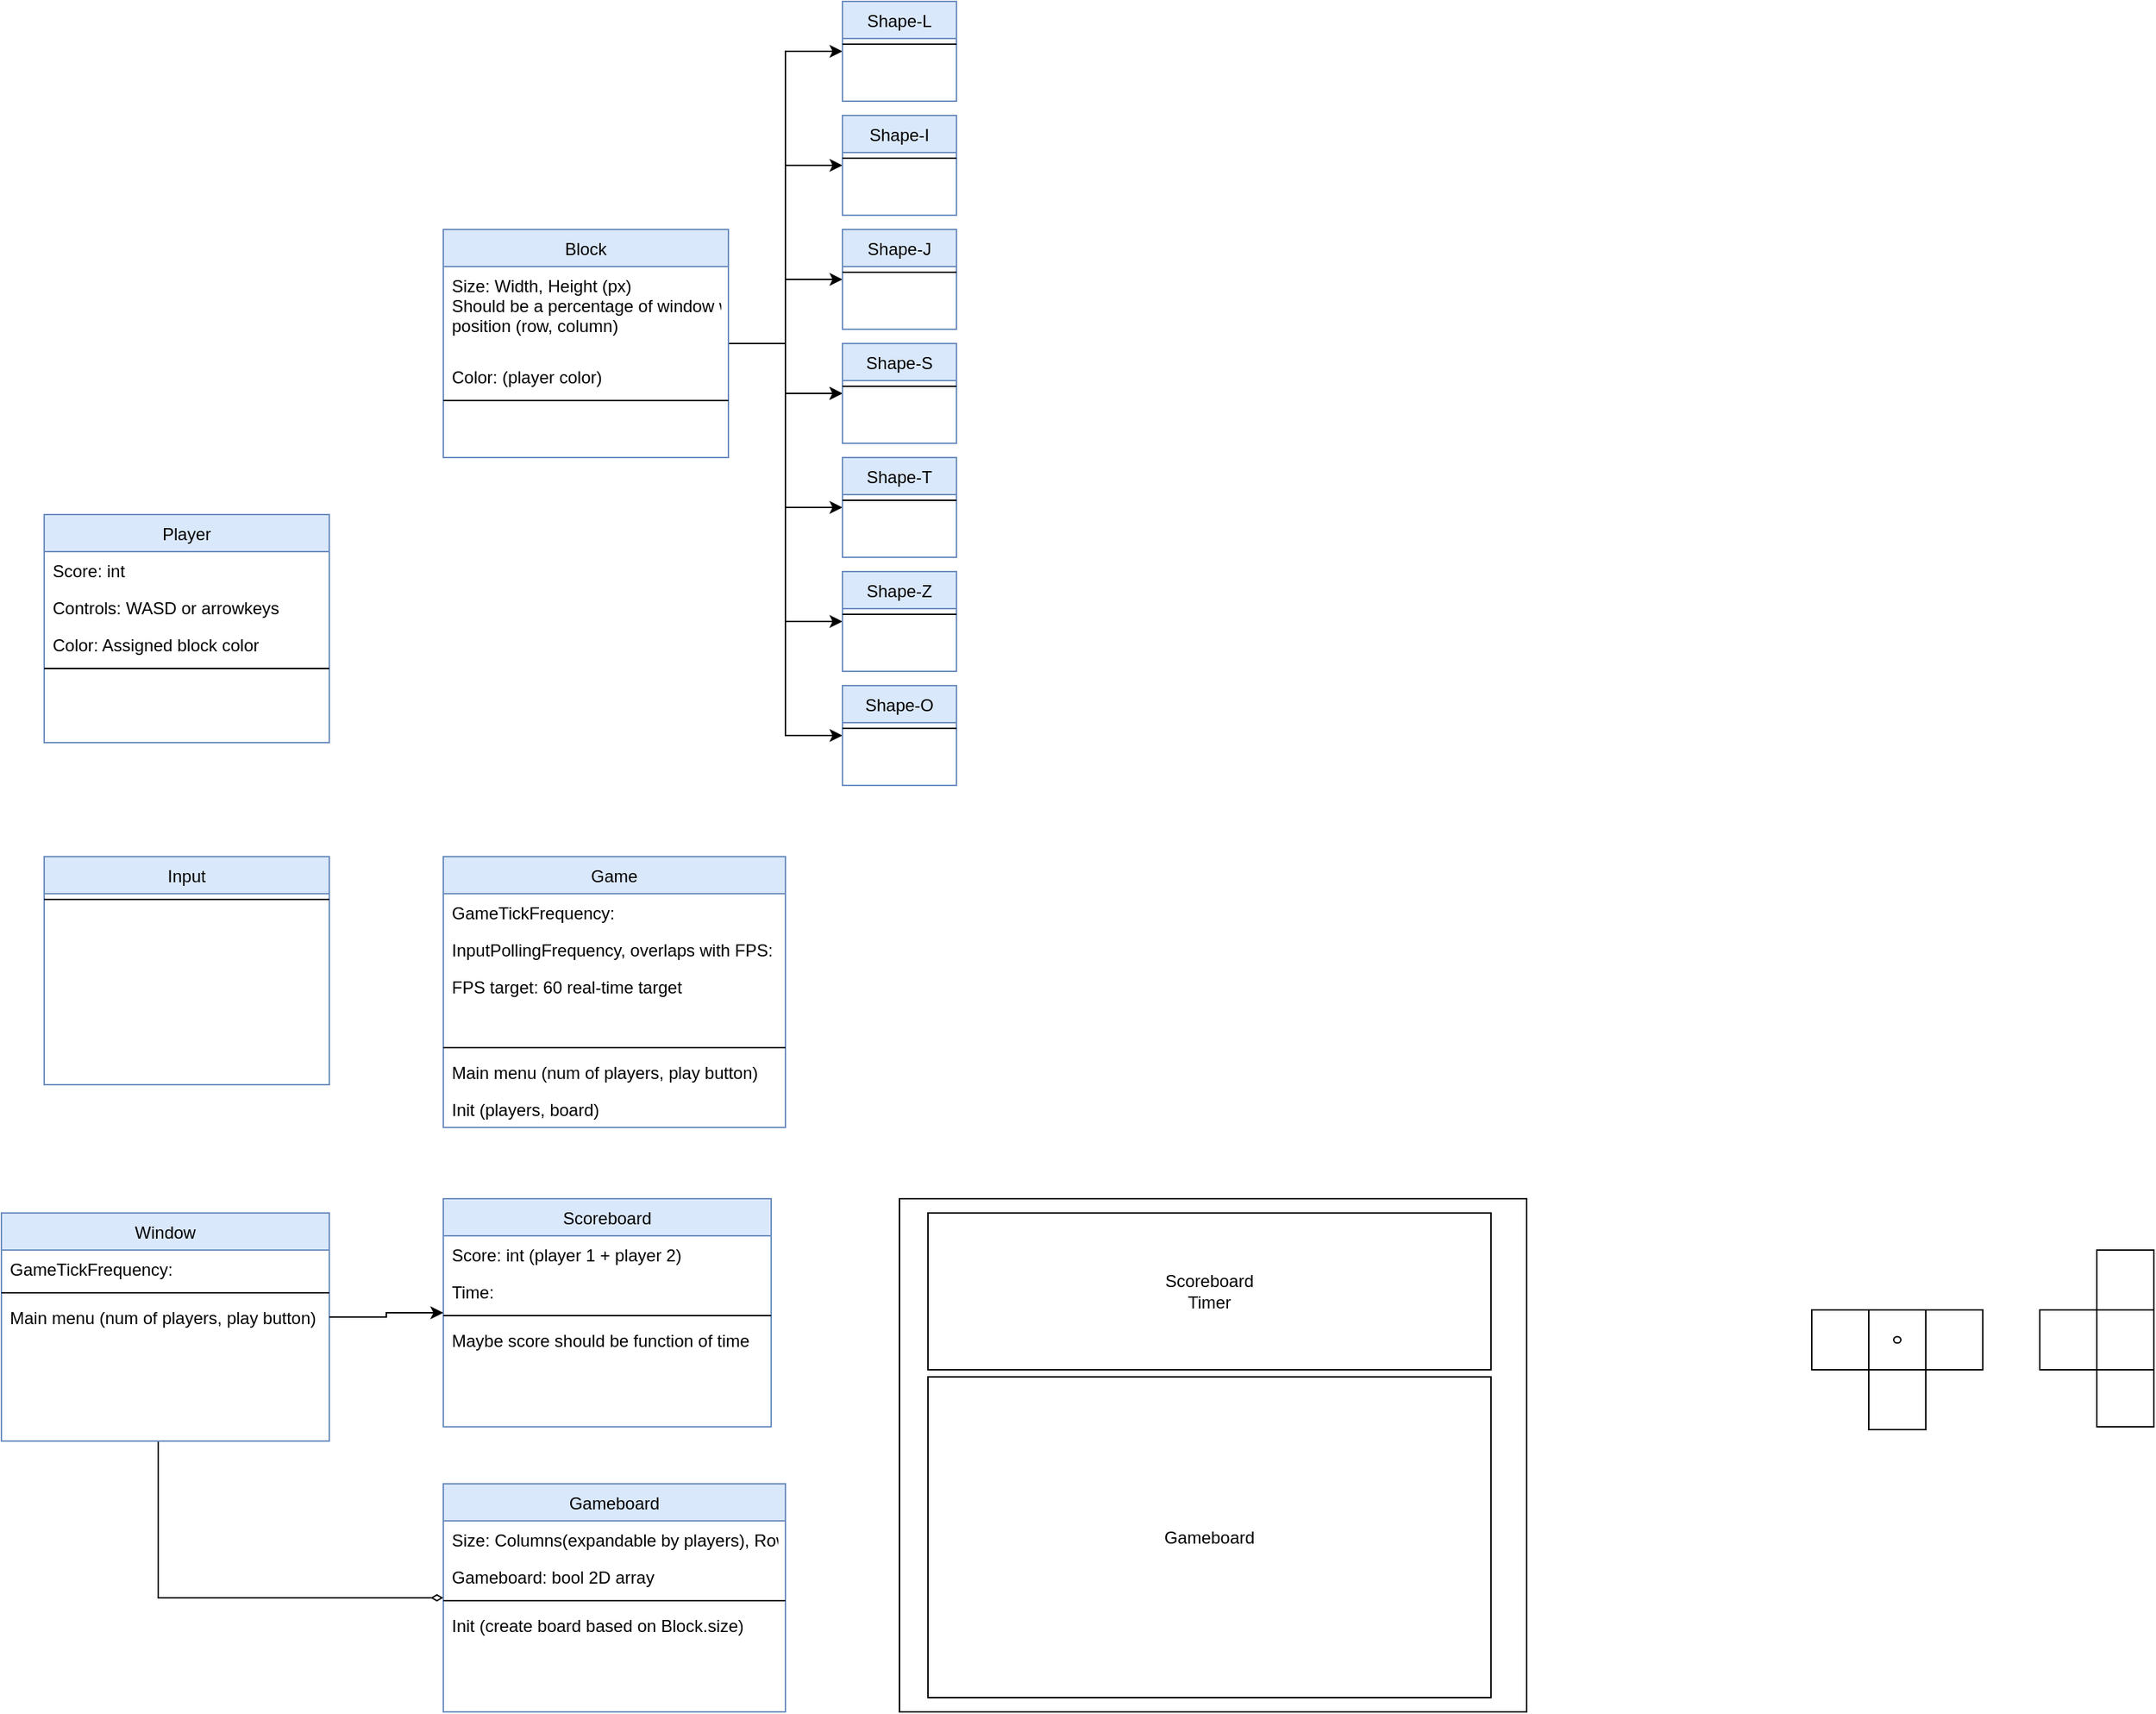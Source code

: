 <mxfile version="21.2.1" type="device">
  <diagram id="C5RBs43oDa-KdzZeNtuy" name="Page-1">
    <mxGraphModel dx="153" dy="1267" grid="1" gridSize="10" guides="1" tooltips="1" connect="1" arrows="1" fold="1" page="1" pageScale="1" pageWidth="827" pageHeight="1169" math="0" shadow="0">
      <root>
        <mxCell id="WIyWlLk6GJQsqaUBKTNV-0" />
        <mxCell id="WIyWlLk6GJQsqaUBKTNV-1" parent="WIyWlLk6GJQsqaUBKTNV-0" />
        <mxCell id="zkfFHV4jXpPFQw0GAbJ--0" value="Gameboard" style="swimlane;fontStyle=0;align=center;verticalAlign=top;childLayout=stackLayout;horizontal=1;startSize=26;horizontalStack=0;resizeParent=1;resizeLast=0;collapsible=1;marginBottom=0;rounded=0;shadow=0;strokeWidth=1;fillColor=#dae8fc;strokeColor=#6c8ebf;glass=0;gradientColor=none;" parent="WIyWlLk6GJQsqaUBKTNV-1" vertex="1">
          <mxGeometry x="360" y="1000" width="240" height="160" as="geometry">
            <mxRectangle x="230" y="140" width="160" height="26" as="alternateBounds" />
          </mxGeometry>
        </mxCell>
        <mxCell id="zkfFHV4jXpPFQw0GAbJ--5" value="Size: Columns(expandable by players), Rows" style="text;align=left;verticalAlign=top;spacingLeft=4;spacingRight=4;overflow=hidden;rotatable=0;points=[[0,0.5],[1,0.5]];portConstraint=eastwest;" parent="zkfFHV4jXpPFQw0GAbJ--0" vertex="1">
          <mxGeometry y="26" width="240" height="26" as="geometry" />
        </mxCell>
        <mxCell id="7FVfDCS7Y6orQFp0e4l5-1" value="Gameboard: bool 2D array" style="text;align=left;verticalAlign=top;spacingLeft=4;spacingRight=4;overflow=hidden;rotatable=0;points=[[0,0.5],[1,0.5]];portConstraint=eastwest;" parent="zkfFHV4jXpPFQw0GAbJ--0" vertex="1">
          <mxGeometry y="52" width="240" height="26" as="geometry" />
        </mxCell>
        <mxCell id="zkfFHV4jXpPFQw0GAbJ--4" value="" style="line;html=1;strokeWidth=1;align=left;verticalAlign=middle;spacingTop=-1;spacingLeft=3;spacingRight=3;rotatable=0;labelPosition=right;points=[];portConstraint=eastwest;" parent="zkfFHV4jXpPFQw0GAbJ--0" vertex="1">
          <mxGeometry y="78" width="240" height="8" as="geometry" />
        </mxCell>
        <mxCell id="7FVfDCS7Y6orQFp0e4l5-12" value="Init (create board based on Block.size)" style="text;align=left;verticalAlign=top;spacingLeft=4;spacingRight=4;overflow=hidden;rotatable=0;points=[[0,0.5],[1,0.5]];portConstraint=eastwest;" parent="zkfFHV4jXpPFQw0GAbJ--0" vertex="1">
          <mxGeometry y="86" width="240" height="26" as="geometry" />
        </mxCell>
        <mxCell id="7FVfDCS7Y6orQFp0e4l5-3" value="Player" style="swimlane;fontStyle=0;align=center;verticalAlign=top;childLayout=stackLayout;horizontal=1;startSize=26;horizontalStack=0;resizeParent=1;resizeLast=0;collapsible=1;marginBottom=0;rounded=0;shadow=0;strokeWidth=1;fillColor=#dae8fc;strokeColor=#6c8ebf;" parent="WIyWlLk6GJQsqaUBKTNV-1" vertex="1">
          <mxGeometry x="80" y="320" width="200" height="160" as="geometry">
            <mxRectangle x="230" y="140" width="160" height="26" as="alternateBounds" />
          </mxGeometry>
        </mxCell>
        <mxCell id="7FVfDCS7Y6orQFp0e4l5-4" value="Score: int" style="text;align=left;verticalAlign=top;spacingLeft=4;spacingRight=4;overflow=hidden;rotatable=0;points=[[0,0.5],[1,0.5]];portConstraint=eastwest;" parent="7FVfDCS7Y6orQFp0e4l5-3" vertex="1">
          <mxGeometry y="26" width="200" height="26" as="geometry" />
        </mxCell>
        <mxCell id="7FVfDCS7Y6orQFp0e4l5-5" value="Controls: WASD or arrowkeys" style="text;align=left;verticalAlign=top;spacingLeft=4;spacingRight=4;overflow=hidden;rotatable=0;points=[[0,0.5],[1,0.5]];portConstraint=eastwest;" parent="7FVfDCS7Y6orQFp0e4l5-3" vertex="1">
          <mxGeometry y="52" width="200" height="26" as="geometry" />
        </mxCell>
        <mxCell id="7FVfDCS7Y6orQFp0e4l5-20" value="Color: Assigned block color" style="text;align=left;verticalAlign=top;spacingLeft=4;spacingRight=4;overflow=hidden;rotatable=0;points=[[0,0.5],[1,0.5]];portConstraint=eastwest;" parent="7FVfDCS7Y6orQFp0e4l5-3" vertex="1">
          <mxGeometry y="78" width="200" height="26" as="geometry" />
        </mxCell>
        <mxCell id="7FVfDCS7Y6orQFp0e4l5-7" value="" style="line;html=1;strokeWidth=1;align=left;verticalAlign=middle;spacingTop=-1;spacingLeft=3;spacingRight=3;rotatable=0;labelPosition=right;points=[];portConstraint=eastwest;" parent="7FVfDCS7Y6orQFp0e4l5-3" vertex="1">
          <mxGeometry y="104" width="200" height="8" as="geometry" />
        </mxCell>
        <mxCell id="7FVfDCS7Y6orQFp0e4l5-25" style="edgeStyle=elbowEdgeStyle;rounded=0;orthogonalLoop=1;jettySize=auto;html=1;" parent="WIyWlLk6GJQsqaUBKTNV-1" source="7FVfDCS7Y6orQFp0e4l5-8" target="7FVfDCS7Y6orQFp0e4l5-21" edge="1">
          <mxGeometry relative="1" as="geometry" />
        </mxCell>
        <mxCell id="7FVfDCS7Y6orQFp0e4l5-38" style="edgeStyle=elbowEdgeStyle;rounded=0;orthogonalLoop=1;jettySize=auto;html=1;" parent="WIyWlLk6GJQsqaUBKTNV-1" source="7FVfDCS7Y6orQFp0e4l5-8" target="7FVfDCS7Y6orQFp0e4l5-26" edge="1">
          <mxGeometry relative="1" as="geometry" />
        </mxCell>
        <mxCell id="7FVfDCS7Y6orQFp0e4l5-39" style="edgeStyle=elbowEdgeStyle;rounded=0;orthogonalLoop=1;jettySize=auto;html=1;" parent="WIyWlLk6GJQsqaUBKTNV-1" source="7FVfDCS7Y6orQFp0e4l5-8" target="7FVfDCS7Y6orQFp0e4l5-28" edge="1">
          <mxGeometry relative="1" as="geometry" />
        </mxCell>
        <mxCell id="7FVfDCS7Y6orQFp0e4l5-40" style="edgeStyle=elbowEdgeStyle;rounded=0;orthogonalLoop=1;jettySize=auto;html=1;" parent="WIyWlLk6GJQsqaUBKTNV-1" source="7FVfDCS7Y6orQFp0e4l5-8" target="7FVfDCS7Y6orQFp0e4l5-32" edge="1">
          <mxGeometry relative="1" as="geometry" />
        </mxCell>
        <mxCell id="7FVfDCS7Y6orQFp0e4l5-41" style="edgeStyle=elbowEdgeStyle;rounded=0;orthogonalLoop=1;jettySize=auto;html=1;" parent="WIyWlLk6GJQsqaUBKTNV-1" source="7FVfDCS7Y6orQFp0e4l5-8" target="7FVfDCS7Y6orQFp0e4l5-32" edge="1">
          <mxGeometry relative="1" as="geometry" />
        </mxCell>
        <mxCell id="7FVfDCS7Y6orQFp0e4l5-42" style="edgeStyle=elbowEdgeStyle;rounded=0;orthogonalLoop=1;jettySize=auto;html=1;" parent="WIyWlLk6GJQsqaUBKTNV-1" source="7FVfDCS7Y6orQFp0e4l5-8" target="7FVfDCS7Y6orQFp0e4l5-30" edge="1">
          <mxGeometry relative="1" as="geometry" />
        </mxCell>
        <mxCell id="7FVfDCS7Y6orQFp0e4l5-43" style="edgeStyle=elbowEdgeStyle;rounded=0;orthogonalLoop=1;jettySize=auto;html=1;" parent="WIyWlLk6GJQsqaUBKTNV-1" source="7FVfDCS7Y6orQFp0e4l5-8" target="7FVfDCS7Y6orQFp0e4l5-34" edge="1">
          <mxGeometry relative="1" as="geometry" />
        </mxCell>
        <mxCell id="7FVfDCS7Y6orQFp0e4l5-44" style="edgeStyle=elbowEdgeStyle;rounded=0;orthogonalLoop=1;jettySize=auto;html=1;" parent="WIyWlLk6GJQsqaUBKTNV-1" source="7FVfDCS7Y6orQFp0e4l5-8" target="7FVfDCS7Y6orQFp0e4l5-36" edge="1">
          <mxGeometry relative="1" as="geometry" />
        </mxCell>
        <mxCell id="7FVfDCS7Y6orQFp0e4l5-8" value="Block" style="swimlane;fontStyle=0;align=center;verticalAlign=top;childLayout=stackLayout;horizontal=1;startSize=26;horizontalStack=0;resizeParent=1;resizeLast=0;collapsible=1;marginBottom=0;rounded=0;shadow=0;strokeWidth=1;fillColor=#dae8fc;strokeColor=#6c8ebf;" parent="WIyWlLk6GJQsqaUBKTNV-1" vertex="1">
          <mxGeometry x="360" y="120" width="200" height="160" as="geometry">
            <mxRectangle x="230" y="140" width="160" height="26" as="alternateBounds" />
          </mxGeometry>
        </mxCell>
        <mxCell id="7FVfDCS7Y6orQFp0e4l5-9" value="Size: Width, Height (px)&#xa;Should be a percentage of window width&#xa;position (row, column)" style="text;align=left;verticalAlign=top;spacingLeft=4;spacingRight=4;overflow=hidden;rotatable=0;points=[[0,0.5],[1,0.5]];portConstraint=eastwest;" parent="7FVfDCS7Y6orQFp0e4l5-8" vertex="1">
          <mxGeometry y="26" width="200" height="64" as="geometry" />
        </mxCell>
        <mxCell id="7FVfDCS7Y6orQFp0e4l5-19" value="Color: (player color) " style="text;align=left;verticalAlign=top;spacingLeft=4;spacingRight=4;overflow=hidden;rotatable=0;points=[[0,0.5],[1,0.5]];portConstraint=eastwest;" parent="7FVfDCS7Y6orQFp0e4l5-8" vertex="1">
          <mxGeometry y="90" width="200" height="26" as="geometry" />
        </mxCell>
        <mxCell id="7FVfDCS7Y6orQFp0e4l5-11" value="" style="line;html=1;strokeWidth=1;align=left;verticalAlign=middle;spacingTop=-1;spacingLeft=3;spacingRight=3;rotatable=0;labelPosition=right;points=[];portConstraint=eastwest;" parent="7FVfDCS7Y6orQFp0e4l5-8" vertex="1">
          <mxGeometry y="116" width="200" height="8" as="geometry" />
        </mxCell>
        <mxCell id="7FVfDCS7Y6orQFp0e4l5-21" value="Shape-L" style="swimlane;fontStyle=0;align=center;verticalAlign=top;childLayout=stackLayout;horizontal=1;startSize=26;horizontalStack=0;resizeParent=1;resizeLast=0;collapsible=1;marginBottom=0;rounded=0;shadow=0;strokeWidth=1;fillColor=#dae8fc;strokeColor=#6c8ebf;" parent="WIyWlLk6GJQsqaUBKTNV-1" vertex="1">
          <mxGeometry x="640" y="-40" width="80" height="70" as="geometry">
            <mxRectangle x="230" y="140" width="160" height="26" as="alternateBounds" />
          </mxGeometry>
        </mxCell>
        <mxCell id="7FVfDCS7Y6orQFp0e4l5-24" value="" style="line;html=1;strokeWidth=1;align=left;verticalAlign=middle;spacingTop=-1;spacingLeft=3;spacingRight=3;rotatable=0;labelPosition=right;points=[];portConstraint=eastwest;" parent="7FVfDCS7Y6orQFp0e4l5-21" vertex="1">
          <mxGeometry y="26" width="80" height="8" as="geometry" />
        </mxCell>
        <mxCell id="7FVfDCS7Y6orQFp0e4l5-26" value="Shape-I" style="swimlane;fontStyle=0;align=center;verticalAlign=top;childLayout=stackLayout;horizontal=1;startSize=26;horizontalStack=0;resizeParent=1;resizeLast=0;collapsible=1;marginBottom=0;rounded=0;shadow=0;strokeWidth=1;fillColor=#dae8fc;strokeColor=#6c8ebf;" parent="WIyWlLk6GJQsqaUBKTNV-1" vertex="1">
          <mxGeometry x="640" y="40" width="80" height="70" as="geometry">
            <mxRectangle x="230" y="140" width="160" height="26" as="alternateBounds" />
          </mxGeometry>
        </mxCell>
        <mxCell id="7FVfDCS7Y6orQFp0e4l5-27" value="" style="line;html=1;strokeWidth=1;align=left;verticalAlign=middle;spacingTop=-1;spacingLeft=3;spacingRight=3;rotatable=0;labelPosition=right;points=[];portConstraint=eastwest;" parent="7FVfDCS7Y6orQFp0e4l5-26" vertex="1">
          <mxGeometry y="26" width="80" height="8" as="geometry" />
        </mxCell>
        <mxCell id="7FVfDCS7Y6orQFp0e4l5-28" value="Shape-J" style="swimlane;fontStyle=0;align=center;verticalAlign=top;childLayout=stackLayout;horizontal=1;startSize=26;horizontalStack=0;resizeParent=1;resizeLast=0;collapsible=1;marginBottom=0;rounded=0;shadow=0;strokeWidth=1;fillColor=#dae8fc;strokeColor=#6c8ebf;" parent="WIyWlLk6GJQsqaUBKTNV-1" vertex="1">
          <mxGeometry x="640" y="120" width="80" height="70" as="geometry">
            <mxRectangle x="230" y="140" width="160" height="26" as="alternateBounds" />
          </mxGeometry>
        </mxCell>
        <mxCell id="7FVfDCS7Y6orQFp0e4l5-29" value="" style="line;html=1;strokeWidth=1;align=left;verticalAlign=middle;spacingTop=-1;spacingLeft=3;spacingRight=3;rotatable=0;labelPosition=right;points=[];portConstraint=eastwest;" parent="7FVfDCS7Y6orQFp0e4l5-28" vertex="1">
          <mxGeometry y="26" width="80" height="8" as="geometry" />
        </mxCell>
        <mxCell id="7FVfDCS7Y6orQFp0e4l5-30" value="Shape-T" style="swimlane;fontStyle=0;align=center;verticalAlign=top;childLayout=stackLayout;horizontal=1;startSize=26;horizontalStack=0;resizeParent=1;resizeLast=0;collapsible=1;marginBottom=0;rounded=0;shadow=0;strokeWidth=1;fillColor=#dae8fc;strokeColor=#6c8ebf;" parent="WIyWlLk6GJQsqaUBKTNV-1" vertex="1">
          <mxGeometry x="640" y="280" width="80" height="70" as="geometry">
            <mxRectangle x="230" y="140" width="160" height="26" as="alternateBounds" />
          </mxGeometry>
        </mxCell>
        <mxCell id="7FVfDCS7Y6orQFp0e4l5-31" value="" style="line;html=1;strokeWidth=1;align=left;verticalAlign=middle;spacingTop=-1;spacingLeft=3;spacingRight=3;rotatable=0;labelPosition=right;points=[];portConstraint=eastwest;" parent="7FVfDCS7Y6orQFp0e4l5-30" vertex="1">
          <mxGeometry y="26" width="80" height="8" as="geometry" />
        </mxCell>
        <mxCell id="7FVfDCS7Y6orQFp0e4l5-32" value="Shape-S" style="swimlane;fontStyle=0;align=center;verticalAlign=top;childLayout=stackLayout;horizontal=1;startSize=26;horizontalStack=0;resizeParent=1;resizeLast=0;collapsible=1;marginBottom=0;rounded=0;shadow=0;strokeWidth=1;fillColor=#dae8fc;strokeColor=#6c8ebf;" parent="WIyWlLk6GJQsqaUBKTNV-1" vertex="1">
          <mxGeometry x="640" y="200" width="80" height="70" as="geometry">
            <mxRectangle x="230" y="140" width="160" height="26" as="alternateBounds" />
          </mxGeometry>
        </mxCell>
        <mxCell id="7FVfDCS7Y6orQFp0e4l5-33" value="" style="line;html=1;strokeWidth=1;align=left;verticalAlign=middle;spacingTop=-1;spacingLeft=3;spacingRight=3;rotatable=0;labelPosition=right;points=[];portConstraint=eastwest;" parent="7FVfDCS7Y6orQFp0e4l5-32" vertex="1">
          <mxGeometry y="26" width="80" height="8" as="geometry" />
        </mxCell>
        <mxCell id="7FVfDCS7Y6orQFp0e4l5-34" value="Shape-Z" style="swimlane;fontStyle=0;align=center;verticalAlign=top;childLayout=stackLayout;horizontal=1;startSize=26;horizontalStack=0;resizeParent=1;resizeLast=0;collapsible=1;marginBottom=0;rounded=0;shadow=0;strokeWidth=1;fillColor=#dae8fc;strokeColor=#6c8ebf;" parent="WIyWlLk6GJQsqaUBKTNV-1" vertex="1">
          <mxGeometry x="640" y="360" width="80" height="70" as="geometry">
            <mxRectangle x="230" y="140" width="160" height="26" as="alternateBounds" />
          </mxGeometry>
        </mxCell>
        <mxCell id="7FVfDCS7Y6orQFp0e4l5-35" value="" style="line;html=1;strokeWidth=1;align=left;verticalAlign=middle;spacingTop=-1;spacingLeft=3;spacingRight=3;rotatable=0;labelPosition=right;points=[];portConstraint=eastwest;" parent="7FVfDCS7Y6orQFp0e4l5-34" vertex="1">
          <mxGeometry y="26" width="80" height="8" as="geometry" />
        </mxCell>
        <mxCell id="7FVfDCS7Y6orQFp0e4l5-36" value="Shape-O" style="swimlane;fontStyle=0;align=center;verticalAlign=top;childLayout=stackLayout;horizontal=1;startSize=26;horizontalStack=0;resizeParent=1;resizeLast=0;collapsible=1;marginBottom=0;rounded=0;shadow=0;strokeWidth=1;fillColor=#dae8fc;strokeColor=#6c8ebf;" parent="WIyWlLk6GJQsqaUBKTNV-1" vertex="1">
          <mxGeometry x="640" y="440" width="80" height="70" as="geometry">
            <mxRectangle x="230" y="140" width="160" height="26" as="alternateBounds" />
          </mxGeometry>
        </mxCell>
        <mxCell id="7FVfDCS7Y6orQFp0e4l5-37" value="" style="line;html=1;strokeWidth=1;align=left;verticalAlign=middle;spacingTop=-1;spacingLeft=3;spacingRight=3;rotatable=0;labelPosition=right;points=[];portConstraint=eastwest;" parent="7FVfDCS7Y6orQFp0e4l5-36" vertex="1">
          <mxGeometry y="26" width="80" height="8" as="geometry" />
        </mxCell>
        <mxCell id="7FVfDCS7Y6orQFp0e4l5-46" value="Scoreboard" style="swimlane;fontStyle=0;align=center;verticalAlign=top;childLayout=stackLayout;horizontal=1;startSize=26;horizontalStack=0;resizeParent=1;resizeLast=0;collapsible=1;marginBottom=0;rounded=0;shadow=0;strokeWidth=1;fillColor=#dae8fc;strokeColor=#6c8ebf;" parent="WIyWlLk6GJQsqaUBKTNV-1" vertex="1">
          <mxGeometry x="360" y="800" width="230" height="160" as="geometry">
            <mxRectangle x="230" y="140" width="160" height="26" as="alternateBounds" />
          </mxGeometry>
        </mxCell>
        <mxCell id="7FVfDCS7Y6orQFp0e4l5-48" value="Score: int (player 1 + player 2)" style="text;align=left;verticalAlign=top;spacingLeft=4;spacingRight=4;overflow=hidden;rotatable=0;points=[[0,0.5],[1,0.5]];portConstraint=eastwest;" parent="7FVfDCS7Y6orQFp0e4l5-46" vertex="1">
          <mxGeometry y="26" width="230" height="26" as="geometry" />
        </mxCell>
        <mxCell id="7FVfDCS7Y6orQFp0e4l5-50" value="Time: " style="text;align=left;verticalAlign=top;spacingLeft=4;spacingRight=4;overflow=hidden;rotatable=0;points=[[0,0.5],[1,0.5]];portConstraint=eastwest;" parent="7FVfDCS7Y6orQFp0e4l5-46" vertex="1">
          <mxGeometry y="52" width="230" height="26" as="geometry" />
        </mxCell>
        <mxCell id="7FVfDCS7Y6orQFp0e4l5-49" value="" style="line;html=1;strokeWidth=1;align=left;verticalAlign=middle;spacingTop=-1;spacingLeft=3;spacingRight=3;rotatable=0;labelPosition=right;points=[];portConstraint=eastwest;" parent="7FVfDCS7Y6orQFp0e4l5-46" vertex="1">
          <mxGeometry y="78" width="230" height="8" as="geometry" />
        </mxCell>
        <mxCell id="7FVfDCS7Y6orQFp0e4l5-51" value="Maybe score should be function of time" style="text;align=left;verticalAlign=top;spacingLeft=4;spacingRight=4;overflow=hidden;rotatable=0;points=[[0,0.5],[1,0.5]];portConstraint=eastwest;" parent="7FVfDCS7Y6orQFp0e4l5-46" vertex="1">
          <mxGeometry y="86" width="230" height="24" as="geometry" />
        </mxCell>
        <mxCell id="7FVfDCS7Y6orQFp0e4l5-52" value="Input" style="swimlane;fontStyle=0;align=center;verticalAlign=top;childLayout=stackLayout;horizontal=1;startSize=26;horizontalStack=0;resizeParent=1;resizeLast=0;collapsible=1;marginBottom=0;rounded=0;shadow=0;strokeWidth=1;fillColor=#dae8fc;strokeColor=#6c8ebf;" parent="WIyWlLk6GJQsqaUBKTNV-1" vertex="1">
          <mxGeometry x="80" y="560" width="200" height="160" as="geometry">
            <mxRectangle x="230" y="140" width="160" height="26" as="alternateBounds" />
          </mxGeometry>
        </mxCell>
        <mxCell id="7FVfDCS7Y6orQFp0e4l5-56" value="" style="line;html=1;strokeWidth=1;align=left;verticalAlign=middle;spacingTop=-1;spacingLeft=3;spacingRight=3;rotatable=0;labelPosition=right;points=[];portConstraint=eastwest;" parent="7FVfDCS7Y6orQFp0e4l5-52" vertex="1">
          <mxGeometry y="26" width="200" height="8" as="geometry" />
        </mxCell>
        <mxCell id="7FVfDCS7Y6orQFp0e4l5-58" value="Game" style="swimlane;fontStyle=0;align=center;verticalAlign=top;childLayout=stackLayout;horizontal=1;startSize=26;horizontalStack=0;resizeParent=1;resizeLast=0;collapsible=1;marginBottom=0;rounded=0;shadow=0;strokeWidth=1;fillColor=#dae8fc;strokeColor=#6c8ebf;glass=0;gradientColor=none;" parent="WIyWlLk6GJQsqaUBKTNV-1" vertex="1">
          <mxGeometry x="360" y="560" width="240" height="190" as="geometry">
            <mxRectangle x="230" y="140" width="160" height="26" as="alternateBounds" />
          </mxGeometry>
        </mxCell>
        <mxCell id="7FVfDCS7Y6orQFp0e4l5-63" value="GameTickFrequency:" style="text;align=left;verticalAlign=top;spacingLeft=4;spacingRight=4;overflow=hidden;rotatable=0;points=[[0,0.5],[1,0.5]];portConstraint=eastwest;" parent="7FVfDCS7Y6orQFp0e4l5-58" vertex="1">
          <mxGeometry y="26" width="240" height="26" as="geometry" />
        </mxCell>
        <mxCell id="7FVfDCS7Y6orQFp0e4l5-64" value="InputPollingFrequency, overlaps with FPS:" style="text;align=left;verticalAlign=top;spacingLeft=4;spacingRight=4;overflow=hidden;rotatable=0;points=[[0,0.5],[1,0.5]];portConstraint=eastwest;" parent="7FVfDCS7Y6orQFp0e4l5-58" vertex="1">
          <mxGeometry y="52" width="240" height="26" as="geometry" />
        </mxCell>
        <mxCell id="7FVfDCS7Y6orQFp0e4l5-65" value="FPS target: 60 real-time target" style="text;align=left;verticalAlign=top;spacingLeft=4;spacingRight=4;overflow=hidden;rotatable=0;points=[[0,0.5],[1,0.5]];portConstraint=eastwest;" parent="7FVfDCS7Y6orQFp0e4l5-58" vertex="1">
          <mxGeometry y="78" width="240" height="52" as="geometry" />
        </mxCell>
        <mxCell id="7FVfDCS7Y6orQFp0e4l5-61" value="" style="line;html=1;strokeWidth=1;align=left;verticalAlign=middle;spacingTop=-1;spacingLeft=3;spacingRight=3;rotatable=0;labelPosition=right;points=[];portConstraint=eastwest;" parent="7FVfDCS7Y6orQFp0e4l5-58" vertex="1">
          <mxGeometry y="130" width="240" height="8" as="geometry" />
        </mxCell>
        <mxCell id="ku6lm2AEFOz_JsCnCrfo-0" value="Main menu (num of players, play button)" style="text;align=left;verticalAlign=top;spacingLeft=4;spacingRight=4;overflow=hidden;rotatable=0;points=[[0,0.5],[1,0.5]];portConstraint=eastwest;" vertex="1" parent="7FVfDCS7Y6orQFp0e4l5-58">
          <mxGeometry y="138" width="240" height="26" as="geometry" />
        </mxCell>
        <mxCell id="7FVfDCS7Y6orQFp0e4l5-62" value="Init (players, board)" style="text;align=left;verticalAlign=top;spacingLeft=4;spacingRight=4;overflow=hidden;rotatable=0;points=[[0,0.5],[1,0.5]];portConstraint=eastwest;" parent="7FVfDCS7Y6orQFp0e4l5-58" vertex="1">
          <mxGeometry y="164" width="240" height="26" as="geometry" />
        </mxCell>
        <mxCell id="ku6lm2AEFOz_JsCnCrfo-9" style="edgeStyle=orthogonalEdgeStyle;rounded=0;orthogonalLoop=1;jettySize=auto;html=1;endArrow=diamondThin;endFill=0;" edge="1" parent="WIyWlLk6GJQsqaUBKTNV-1" source="ku6lm2AEFOz_JsCnCrfo-1" target="zkfFHV4jXpPFQw0GAbJ--0">
          <mxGeometry relative="1" as="geometry">
            <Array as="points">
              <mxPoint x="160" y="1080" />
            </Array>
          </mxGeometry>
        </mxCell>
        <mxCell id="ku6lm2AEFOz_JsCnCrfo-1" value="Window" style="swimlane;fontStyle=0;align=center;verticalAlign=top;childLayout=stackLayout;horizontal=1;startSize=26;horizontalStack=0;resizeParent=1;resizeLast=0;collapsible=1;marginBottom=0;rounded=0;shadow=0;strokeWidth=1;fillColor=#dae8fc;strokeColor=#6c8ebf;glass=0;gradientColor=none;" vertex="1" parent="WIyWlLk6GJQsqaUBKTNV-1">
          <mxGeometry x="50" y="810" width="230" height="160" as="geometry">
            <mxRectangle x="230" y="140" width="160" height="26" as="alternateBounds" />
          </mxGeometry>
        </mxCell>
        <mxCell id="ku6lm2AEFOz_JsCnCrfo-2" value="GameTickFrequency:" style="text;align=left;verticalAlign=top;spacingLeft=4;spacingRight=4;overflow=hidden;rotatable=0;points=[[0,0.5],[1,0.5]];portConstraint=eastwest;" vertex="1" parent="ku6lm2AEFOz_JsCnCrfo-1">
          <mxGeometry y="26" width="230" height="26" as="geometry" />
        </mxCell>
        <mxCell id="ku6lm2AEFOz_JsCnCrfo-5" value="" style="line;html=1;strokeWidth=1;align=left;verticalAlign=middle;spacingTop=-1;spacingLeft=3;spacingRight=3;rotatable=0;labelPosition=right;points=[];portConstraint=eastwest;" vertex="1" parent="ku6lm2AEFOz_JsCnCrfo-1">
          <mxGeometry y="52" width="230" height="8" as="geometry" />
        </mxCell>
        <mxCell id="ku6lm2AEFOz_JsCnCrfo-6" value="Main menu (num of players, play button)" style="text;align=left;verticalAlign=top;spacingLeft=4;spacingRight=4;overflow=hidden;rotatable=0;points=[[0,0.5],[1,0.5]];portConstraint=eastwest;" vertex="1" parent="ku6lm2AEFOz_JsCnCrfo-1">
          <mxGeometry y="60" width="230" height="26" as="geometry" />
        </mxCell>
        <mxCell id="ku6lm2AEFOz_JsCnCrfo-8" style="edgeStyle=orthogonalEdgeStyle;rounded=0;orthogonalLoop=1;jettySize=auto;html=1;" edge="1" parent="WIyWlLk6GJQsqaUBKTNV-1" source="ku6lm2AEFOz_JsCnCrfo-6" target="7FVfDCS7Y6orQFp0e4l5-46">
          <mxGeometry relative="1" as="geometry" />
        </mxCell>
        <mxCell id="ku6lm2AEFOz_JsCnCrfo-11" value="" style="rounded=0;whiteSpace=wrap;html=1;" vertex="1" parent="WIyWlLk6GJQsqaUBKTNV-1">
          <mxGeometry x="680" y="800" width="440" height="360" as="geometry" />
        </mxCell>
        <mxCell id="ku6lm2AEFOz_JsCnCrfo-12" value="Scoreboard&lt;br&gt;Timer" style="rounded=0;whiteSpace=wrap;html=1;" vertex="1" parent="WIyWlLk6GJQsqaUBKTNV-1">
          <mxGeometry x="700" y="810" width="395" height="110" as="geometry" />
        </mxCell>
        <mxCell id="ku6lm2AEFOz_JsCnCrfo-13" value="Gameboard" style="rounded=0;whiteSpace=wrap;html=1;" vertex="1" parent="WIyWlLk6GJQsqaUBKTNV-1">
          <mxGeometry x="700" y="925" width="395" height="225" as="geometry" />
        </mxCell>
        <mxCell id="ku6lm2AEFOz_JsCnCrfo-14" value="" style="rounded=0;whiteSpace=wrap;html=1;" vertex="1" parent="WIyWlLk6GJQsqaUBKTNV-1">
          <mxGeometry x="1320" y="878" width="40" height="42" as="geometry" />
        </mxCell>
        <mxCell id="ku6lm2AEFOz_JsCnCrfo-15" value="" style="rounded=0;whiteSpace=wrap;html=1;" vertex="1" parent="WIyWlLk6GJQsqaUBKTNV-1">
          <mxGeometry x="1360" y="920" width="40" height="42" as="geometry" />
        </mxCell>
        <mxCell id="ku6lm2AEFOz_JsCnCrfo-16" value="" style="rounded=0;whiteSpace=wrap;html=1;" vertex="1" parent="WIyWlLk6GJQsqaUBKTNV-1">
          <mxGeometry x="1360" y="878" width="40" height="42" as="geometry" />
        </mxCell>
        <mxCell id="ku6lm2AEFOz_JsCnCrfo-17" value="" style="ellipse;whiteSpace=wrap;html=1;" vertex="1" parent="WIyWlLk6GJQsqaUBKTNV-1">
          <mxGeometry x="1377.5" y="896.75" width="5" height="4.5" as="geometry" />
        </mxCell>
        <mxCell id="ku6lm2AEFOz_JsCnCrfo-18" value="" style="rounded=0;whiteSpace=wrap;html=1;" vertex="1" parent="WIyWlLk6GJQsqaUBKTNV-1">
          <mxGeometry x="1400" y="878" width="40" height="42" as="geometry" />
        </mxCell>
        <mxCell id="ku6lm2AEFOz_JsCnCrfo-19" value="" style="rounded=0;whiteSpace=wrap;html=1;" vertex="1" parent="WIyWlLk6GJQsqaUBKTNV-1">
          <mxGeometry x="1480" y="878" width="40" height="42" as="geometry" />
        </mxCell>
        <mxCell id="ku6lm2AEFOz_JsCnCrfo-20" value="" style="rounded=0;whiteSpace=wrap;html=1;" vertex="1" parent="WIyWlLk6GJQsqaUBKTNV-1">
          <mxGeometry x="1520" y="918" width="40" height="42" as="geometry" />
        </mxCell>
        <mxCell id="ku6lm2AEFOz_JsCnCrfo-21" value="" style="rounded=0;whiteSpace=wrap;html=1;" vertex="1" parent="WIyWlLk6GJQsqaUBKTNV-1">
          <mxGeometry x="1520" y="878" width="40" height="42" as="geometry" />
        </mxCell>
        <mxCell id="ku6lm2AEFOz_JsCnCrfo-23" value="" style="rounded=0;whiteSpace=wrap;html=1;" vertex="1" parent="WIyWlLk6GJQsqaUBKTNV-1">
          <mxGeometry x="1520" y="836" width="40" height="42" as="geometry" />
        </mxCell>
      </root>
    </mxGraphModel>
  </diagram>
</mxfile>
